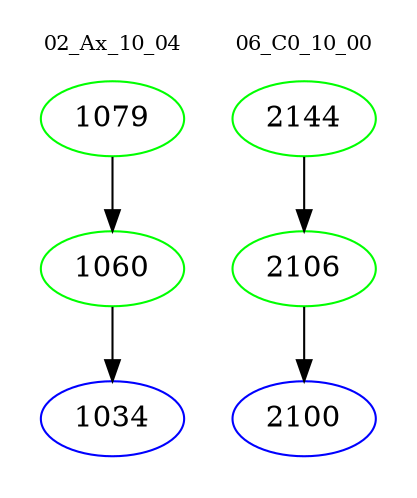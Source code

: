 digraph{
subgraph cluster_0 {
color = white
label = "02_Ax_10_04";
fontsize=10;
T0_1079 [label="1079", color="green"]
T0_1079 -> T0_1060 [color="black"]
T0_1060 [label="1060", color="green"]
T0_1060 -> T0_1034 [color="black"]
T0_1034 [label="1034", color="blue"]
}
subgraph cluster_1 {
color = white
label = "06_C0_10_00";
fontsize=10;
T1_2144 [label="2144", color="green"]
T1_2144 -> T1_2106 [color="black"]
T1_2106 [label="2106", color="green"]
T1_2106 -> T1_2100 [color="black"]
T1_2100 [label="2100", color="blue"]
}
}
